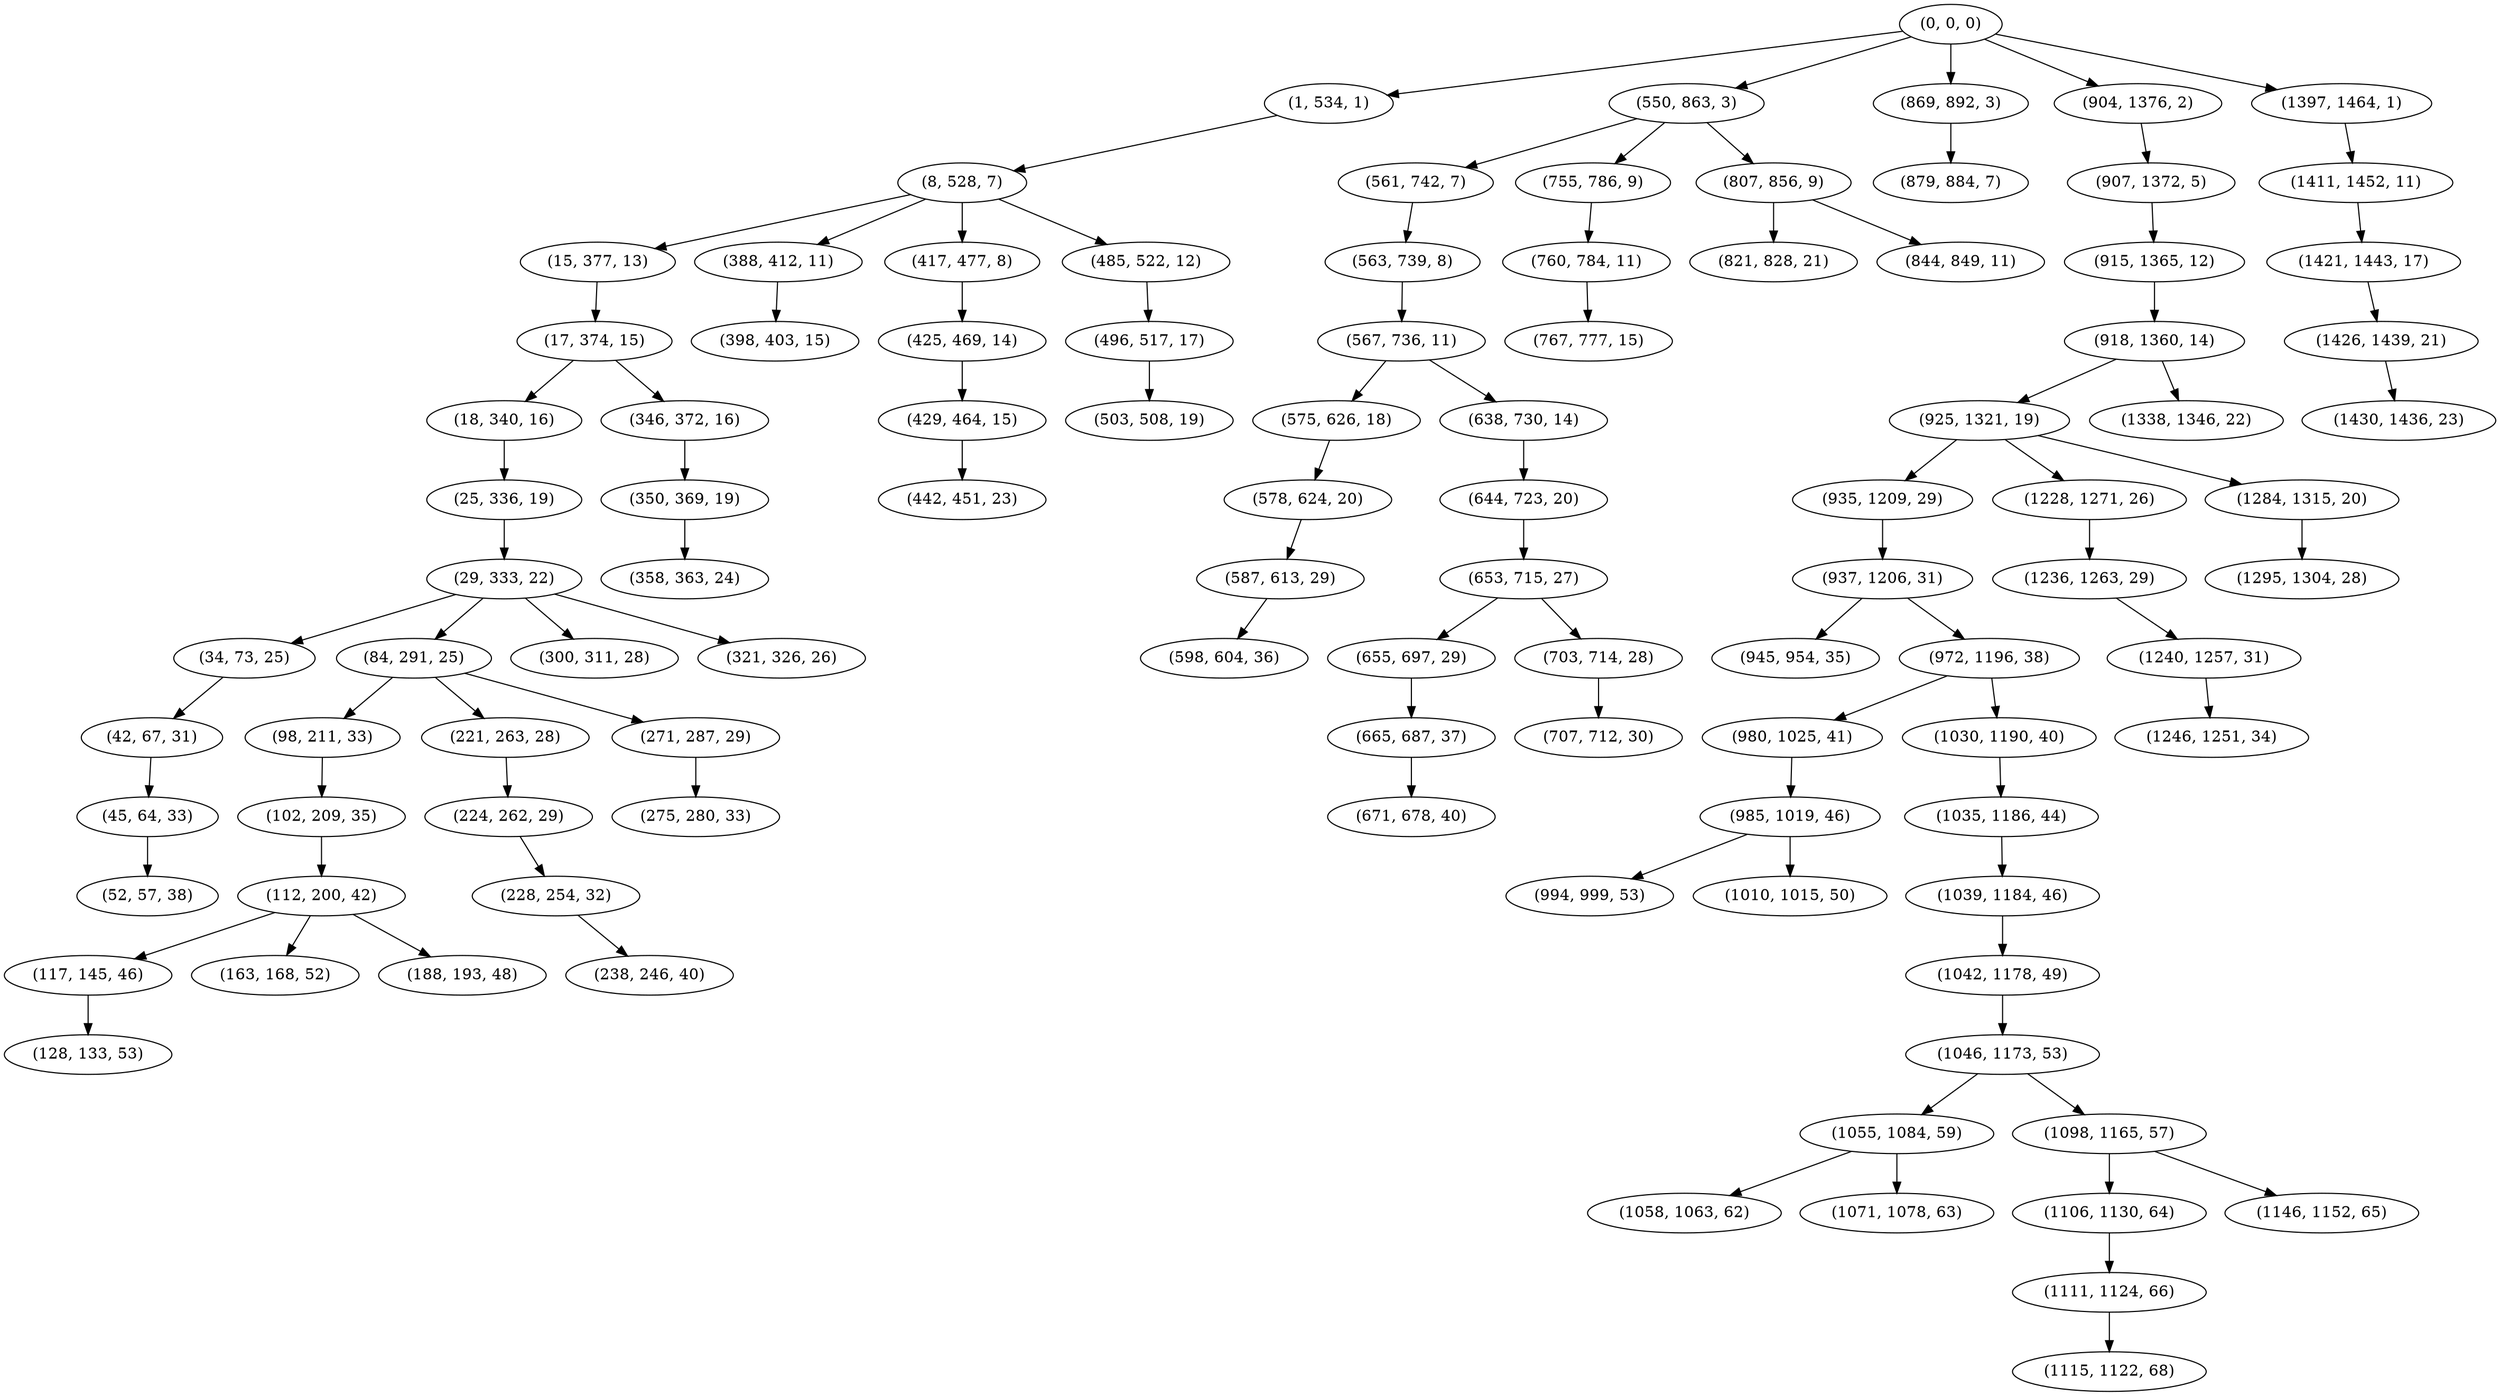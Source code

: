 digraph tree {
    "(0, 0, 0)";
    "(1, 534, 1)";
    "(8, 528, 7)";
    "(15, 377, 13)";
    "(17, 374, 15)";
    "(18, 340, 16)";
    "(25, 336, 19)";
    "(29, 333, 22)";
    "(34, 73, 25)";
    "(42, 67, 31)";
    "(45, 64, 33)";
    "(52, 57, 38)";
    "(84, 291, 25)";
    "(98, 211, 33)";
    "(102, 209, 35)";
    "(112, 200, 42)";
    "(117, 145, 46)";
    "(128, 133, 53)";
    "(163, 168, 52)";
    "(188, 193, 48)";
    "(221, 263, 28)";
    "(224, 262, 29)";
    "(228, 254, 32)";
    "(238, 246, 40)";
    "(271, 287, 29)";
    "(275, 280, 33)";
    "(300, 311, 28)";
    "(321, 326, 26)";
    "(346, 372, 16)";
    "(350, 369, 19)";
    "(358, 363, 24)";
    "(388, 412, 11)";
    "(398, 403, 15)";
    "(417, 477, 8)";
    "(425, 469, 14)";
    "(429, 464, 15)";
    "(442, 451, 23)";
    "(485, 522, 12)";
    "(496, 517, 17)";
    "(503, 508, 19)";
    "(550, 863, 3)";
    "(561, 742, 7)";
    "(563, 739, 8)";
    "(567, 736, 11)";
    "(575, 626, 18)";
    "(578, 624, 20)";
    "(587, 613, 29)";
    "(598, 604, 36)";
    "(638, 730, 14)";
    "(644, 723, 20)";
    "(653, 715, 27)";
    "(655, 697, 29)";
    "(665, 687, 37)";
    "(671, 678, 40)";
    "(703, 714, 28)";
    "(707, 712, 30)";
    "(755, 786, 9)";
    "(760, 784, 11)";
    "(767, 777, 15)";
    "(807, 856, 9)";
    "(821, 828, 21)";
    "(844, 849, 11)";
    "(869, 892, 3)";
    "(879, 884, 7)";
    "(904, 1376, 2)";
    "(907, 1372, 5)";
    "(915, 1365, 12)";
    "(918, 1360, 14)";
    "(925, 1321, 19)";
    "(935, 1209, 29)";
    "(937, 1206, 31)";
    "(945, 954, 35)";
    "(972, 1196, 38)";
    "(980, 1025, 41)";
    "(985, 1019, 46)";
    "(994, 999, 53)";
    "(1010, 1015, 50)";
    "(1030, 1190, 40)";
    "(1035, 1186, 44)";
    "(1039, 1184, 46)";
    "(1042, 1178, 49)";
    "(1046, 1173, 53)";
    "(1055, 1084, 59)";
    "(1058, 1063, 62)";
    "(1071, 1078, 63)";
    "(1098, 1165, 57)";
    "(1106, 1130, 64)";
    "(1111, 1124, 66)";
    "(1115, 1122, 68)";
    "(1146, 1152, 65)";
    "(1228, 1271, 26)";
    "(1236, 1263, 29)";
    "(1240, 1257, 31)";
    "(1246, 1251, 34)";
    "(1284, 1315, 20)";
    "(1295, 1304, 28)";
    "(1338, 1346, 22)";
    "(1397, 1464, 1)";
    "(1411, 1452, 11)";
    "(1421, 1443, 17)";
    "(1426, 1439, 21)";
    "(1430, 1436, 23)";
    "(0, 0, 0)" -> "(1, 534, 1)";
    "(0, 0, 0)" -> "(550, 863, 3)";
    "(0, 0, 0)" -> "(869, 892, 3)";
    "(0, 0, 0)" -> "(904, 1376, 2)";
    "(0, 0, 0)" -> "(1397, 1464, 1)";
    "(1, 534, 1)" -> "(8, 528, 7)";
    "(8, 528, 7)" -> "(15, 377, 13)";
    "(8, 528, 7)" -> "(388, 412, 11)";
    "(8, 528, 7)" -> "(417, 477, 8)";
    "(8, 528, 7)" -> "(485, 522, 12)";
    "(15, 377, 13)" -> "(17, 374, 15)";
    "(17, 374, 15)" -> "(18, 340, 16)";
    "(17, 374, 15)" -> "(346, 372, 16)";
    "(18, 340, 16)" -> "(25, 336, 19)";
    "(25, 336, 19)" -> "(29, 333, 22)";
    "(29, 333, 22)" -> "(34, 73, 25)";
    "(29, 333, 22)" -> "(84, 291, 25)";
    "(29, 333, 22)" -> "(300, 311, 28)";
    "(29, 333, 22)" -> "(321, 326, 26)";
    "(34, 73, 25)" -> "(42, 67, 31)";
    "(42, 67, 31)" -> "(45, 64, 33)";
    "(45, 64, 33)" -> "(52, 57, 38)";
    "(84, 291, 25)" -> "(98, 211, 33)";
    "(84, 291, 25)" -> "(221, 263, 28)";
    "(84, 291, 25)" -> "(271, 287, 29)";
    "(98, 211, 33)" -> "(102, 209, 35)";
    "(102, 209, 35)" -> "(112, 200, 42)";
    "(112, 200, 42)" -> "(117, 145, 46)";
    "(112, 200, 42)" -> "(163, 168, 52)";
    "(112, 200, 42)" -> "(188, 193, 48)";
    "(117, 145, 46)" -> "(128, 133, 53)";
    "(221, 263, 28)" -> "(224, 262, 29)";
    "(224, 262, 29)" -> "(228, 254, 32)";
    "(228, 254, 32)" -> "(238, 246, 40)";
    "(271, 287, 29)" -> "(275, 280, 33)";
    "(346, 372, 16)" -> "(350, 369, 19)";
    "(350, 369, 19)" -> "(358, 363, 24)";
    "(388, 412, 11)" -> "(398, 403, 15)";
    "(417, 477, 8)" -> "(425, 469, 14)";
    "(425, 469, 14)" -> "(429, 464, 15)";
    "(429, 464, 15)" -> "(442, 451, 23)";
    "(485, 522, 12)" -> "(496, 517, 17)";
    "(496, 517, 17)" -> "(503, 508, 19)";
    "(550, 863, 3)" -> "(561, 742, 7)";
    "(550, 863, 3)" -> "(755, 786, 9)";
    "(550, 863, 3)" -> "(807, 856, 9)";
    "(561, 742, 7)" -> "(563, 739, 8)";
    "(563, 739, 8)" -> "(567, 736, 11)";
    "(567, 736, 11)" -> "(575, 626, 18)";
    "(567, 736, 11)" -> "(638, 730, 14)";
    "(575, 626, 18)" -> "(578, 624, 20)";
    "(578, 624, 20)" -> "(587, 613, 29)";
    "(587, 613, 29)" -> "(598, 604, 36)";
    "(638, 730, 14)" -> "(644, 723, 20)";
    "(644, 723, 20)" -> "(653, 715, 27)";
    "(653, 715, 27)" -> "(655, 697, 29)";
    "(653, 715, 27)" -> "(703, 714, 28)";
    "(655, 697, 29)" -> "(665, 687, 37)";
    "(665, 687, 37)" -> "(671, 678, 40)";
    "(703, 714, 28)" -> "(707, 712, 30)";
    "(755, 786, 9)" -> "(760, 784, 11)";
    "(760, 784, 11)" -> "(767, 777, 15)";
    "(807, 856, 9)" -> "(821, 828, 21)";
    "(807, 856, 9)" -> "(844, 849, 11)";
    "(869, 892, 3)" -> "(879, 884, 7)";
    "(904, 1376, 2)" -> "(907, 1372, 5)";
    "(907, 1372, 5)" -> "(915, 1365, 12)";
    "(915, 1365, 12)" -> "(918, 1360, 14)";
    "(918, 1360, 14)" -> "(925, 1321, 19)";
    "(918, 1360, 14)" -> "(1338, 1346, 22)";
    "(925, 1321, 19)" -> "(935, 1209, 29)";
    "(925, 1321, 19)" -> "(1228, 1271, 26)";
    "(925, 1321, 19)" -> "(1284, 1315, 20)";
    "(935, 1209, 29)" -> "(937, 1206, 31)";
    "(937, 1206, 31)" -> "(945, 954, 35)";
    "(937, 1206, 31)" -> "(972, 1196, 38)";
    "(972, 1196, 38)" -> "(980, 1025, 41)";
    "(972, 1196, 38)" -> "(1030, 1190, 40)";
    "(980, 1025, 41)" -> "(985, 1019, 46)";
    "(985, 1019, 46)" -> "(994, 999, 53)";
    "(985, 1019, 46)" -> "(1010, 1015, 50)";
    "(1030, 1190, 40)" -> "(1035, 1186, 44)";
    "(1035, 1186, 44)" -> "(1039, 1184, 46)";
    "(1039, 1184, 46)" -> "(1042, 1178, 49)";
    "(1042, 1178, 49)" -> "(1046, 1173, 53)";
    "(1046, 1173, 53)" -> "(1055, 1084, 59)";
    "(1046, 1173, 53)" -> "(1098, 1165, 57)";
    "(1055, 1084, 59)" -> "(1058, 1063, 62)";
    "(1055, 1084, 59)" -> "(1071, 1078, 63)";
    "(1098, 1165, 57)" -> "(1106, 1130, 64)";
    "(1098, 1165, 57)" -> "(1146, 1152, 65)";
    "(1106, 1130, 64)" -> "(1111, 1124, 66)";
    "(1111, 1124, 66)" -> "(1115, 1122, 68)";
    "(1228, 1271, 26)" -> "(1236, 1263, 29)";
    "(1236, 1263, 29)" -> "(1240, 1257, 31)";
    "(1240, 1257, 31)" -> "(1246, 1251, 34)";
    "(1284, 1315, 20)" -> "(1295, 1304, 28)";
    "(1397, 1464, 1)" -> "(1411, 1452, 11)";
    "(1411, 1452, 11)" -> "(1421, 1443, 17)";
    "(1421, 1443, 17)" -> "(1426, 1439, 21)";
    "(1426, 1439, 21)" -> "(1430, 1436, 23)";
}
